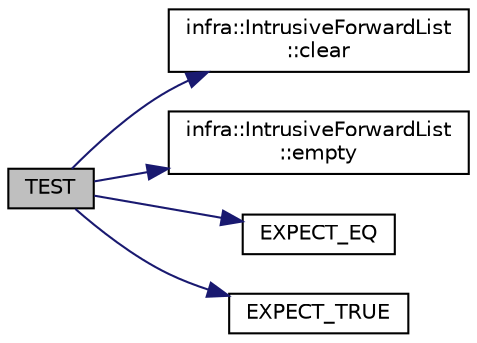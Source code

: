 digraph "TEST"
{
 // INTERACTIVE_SVG=YES
  edge [fontname="Helvetica",fontsize="10",labelfontname="Helvetica",labelfontsize="10"];
  node [fontname="Helvetica",fontsize="10",shape=record];
  rankdir="LR";
  Node75 [label="TEST",height=0.2,width=0.4,color="black", fillcolor="grey75", style="filled", fontcolor="black"];
  Node75 -> Node76 [color="midnightblue",fontsize="10",style="solid",fontname="Helvetica"];
  Node76 [label="infra::IntrusiveForwardList\l::clear",height=0.2,width=0.4,color="black", fillcolor="white", style="filled",URL="$d3/d66/classinfra_1_1_intrusive_forward_list.html#aa888284ef077faa43443473686e6891c"];
  Node75 -> Node77 [color="midnightblue",fontsize="10",style="solid",fontname="Helvetica"];
  Node77 [label="infra::IntrusiveForwardList\l::empty",height=0.2,width=0.4,color="black", fillcolor="white", style="filled",URL="$d3/d66/classinfra_1_1_intrusive_forward_list.html#ab3c4d25a1c392056d06a2c06698da678"];
  Node75 -> Node78 [color="midnightblue",fontsize="10",style="solid",fontname="Helvetica"];
  Node78 [label="EXPECT_EQ",height=0.2,width=0.4,color="black", fillcolor="white", style="filled",URL="$d6/def/_test_json_8cpp.html#a82745227e2f0a8edbb4ae630d88a8e86"];
  Node75 -> Node79 [color="midnightblue",fontsize="10",style="solid",fontname="Helvetica"];
  Node79 [label="EXPECT_TRUE",height=0.2,width=0.4,color="black", fillcolor="white", style="filled",URL="$d6/def/_test_json_8cpp.html#a84dbe6e62bbec23a120a258315c7b6dc"];
}
